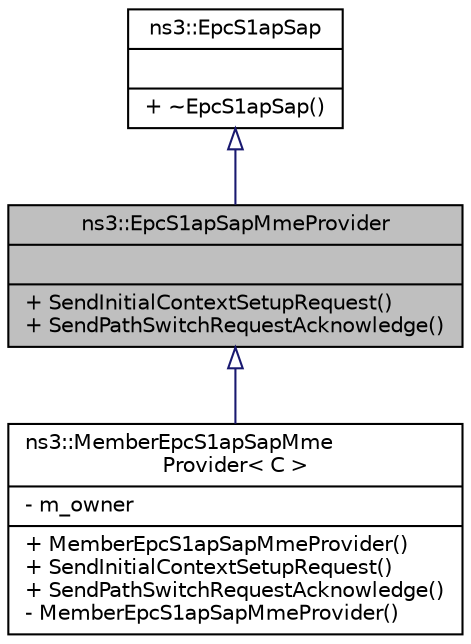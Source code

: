 digraph "ns3::EpcS1apSapMmeProvider"
{
  edge [fontname="Helvetica",fontsize="10",labelfontname="Helvetica",labelfontsize="10"];
  node [fontname="Helvetica",fontsize="10",shape=record];
  Node1 [label="{ns3::EpcS1apSapMmeProvider\n||+ SendInitialContextSetupRequest()\l+ SendPathSwitchRequestAcknowledge()\l}",height=0.2,width=0.4,color="black", fillcolor="grey75", style="filled", fontcolor="black"];
  Node2 -> Node1 [dir="back",color="midnightblue",fontsize="10",style="solid",arrowtail="onormal"];
  Node2 [label="{ns3::EpcS1apSap\n||+ ~EpcS1apSap()\l}",height=0.2,width=0.4,color="black", fillcolor="white", style="filled",URL="$df/d7a/classns3_1_1EpcS1apSap.html"];
  Node1 -> Node3 [dir="back",color="midnightblue",fontsize="10",style="solid",arrowtail="onormal"];
  Node3 [label="{ns3::MemberEpcS1apSapMme\lProvider\< C \>\n|- m_owner\l|+ MemberEpcS1apSapMmeProvider()\l+ SendInitialContextSetupRequest()\l+ SendPathSwitchRequestAcknowledge()\l- MemberEpcS1apSapMmeProvider()\l}",height=0.2,width=0.4,color="black", fillcolor="white", style="filled",URL="$d4/d6d/classns3_1_1MemberEpcS1apSapMmeProvider.html"];
}
